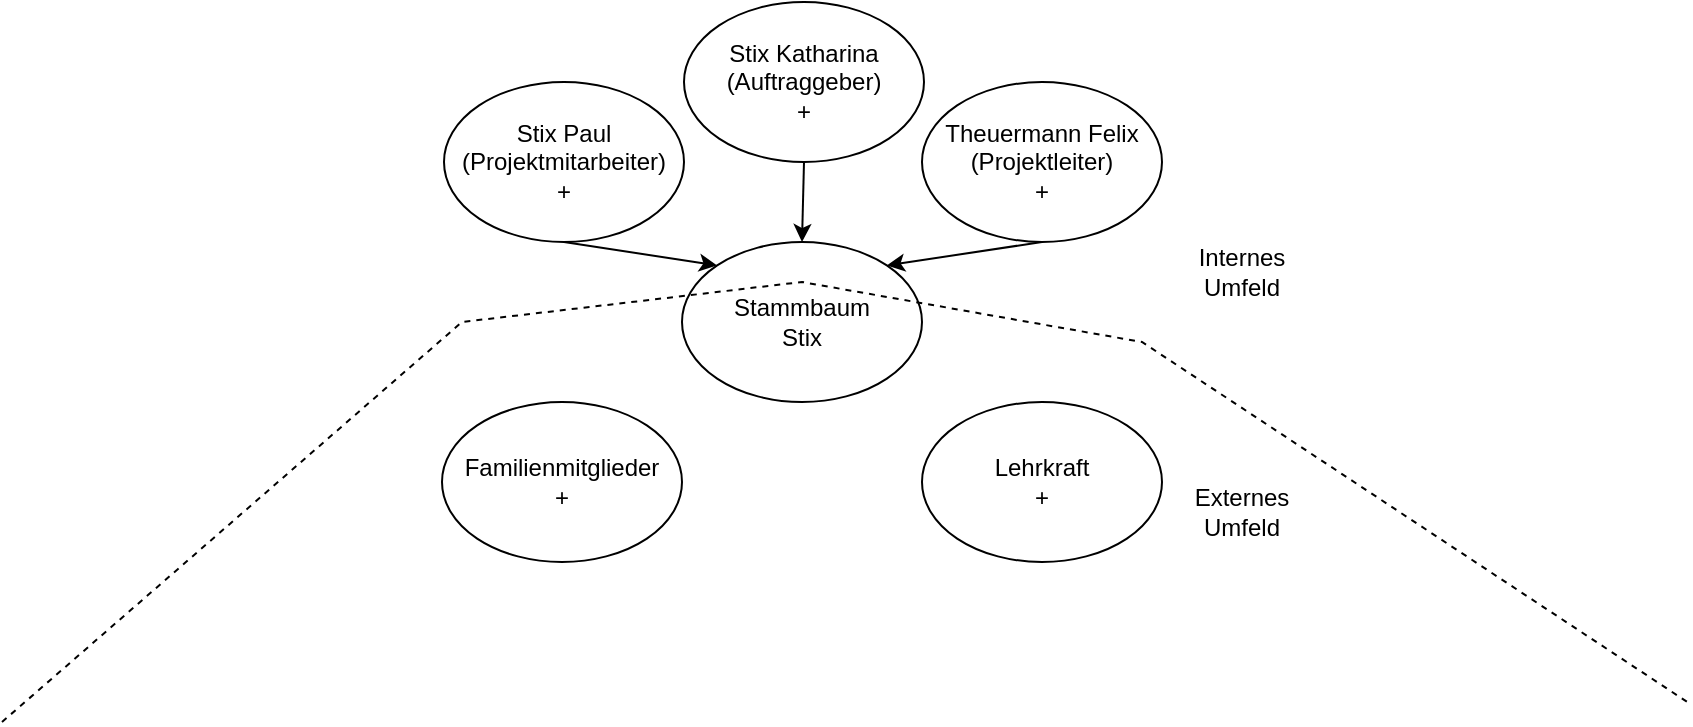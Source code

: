 <mxfile version="28.2.5">
  <diagram name="Page-1" id="mKZQ9G3cTZgD_wpmvm0C">
    <mxGraphModel dx="744" dy="429" grid="1" gridSize="10" guides="1" tooltips="1" connect="1" arrows="1" fold="1" page="1" pageScale="1" pageWidth="850" pageHeight="1100" math="0" shadow="0">
      <root>
        <mxCell id="0" />
        <mxCell id="1" parent="0" />
        <mxCell id="0ZmYd15Cm5hf3Bv5mnIg-1" value="Stammbaum&lt;div&gt;Stix&lt;/div&gt;" style="ellipse;whiteSpace=wrap;html=1;" parent="1" vertex="1">
          <mxGeometry x="350" y="160" width="120" height="80" as="geometry" />
        </mxCell>
        <mxCell id="0ZmYd15Cm5hf3Bv5mnIg-2" value="Stix Katharina&lt;div&gt;(Auftraggeber)&lt;/div&gt;&lt;div&gt;+&lt;/div&gt;" style="ellipse;whiteSpace=wrap;html=1;" parent="1" vertex="1">
          <mxGeometry x="351" y="40" width="120" height="80" as="geometry" />
        </mxCell>
        <mxCell id="0ZmYd15Cm5hf3Bv5mnIg-3" value="Stix Paul&lt;div&gt;(Projektmitarbeiter)&lt;/div&gt;&lt;div&gt;+&lt;/div&gt;" style="ellipse;whiteSpace=wrap;html=1;" parent="1" vertex="1">
          <mxGeometry x="231" y="80" width="120" height="80" as="geometry" />
        </mxCell>
        <mxCell id="0ZmYd15Cm5hf3Bv5mnIg-4" value="Theuermann Felix&lt;div&gt;(Projektleiter)&lt;/div&gt;&lt;div&gt;+&lt;/div&gt;" style="ellipse;whiteSpace=wrap;html=1;" parent="1" vertex="1">
          <mxGeometry x="470" y="80" width="120" height="80" as="geometry" />
        </mxCell>
        <mxCell id="0ZmYd15Cm5hf3Bv5mnIg-6" value="" style="endArrow=classic;html=1;rounded=0;exitX=0.5;exitY=1;exitDx=0;exitDy=0;entryX=0.5;entryY=0;entryDx=0;entryDy=0;" parent="1" source="0ZmYd15Cm5hf3Bv5mnIg-2" target="0ZmYd15Cm5hf3Bv5mnIg-1" edge="1">
          <mxGeometry width="50" height="50" relative="1" as="geometry">
            <mxPoint x="360" y="250" as="sourcePoint" />
            <mxPoint x="410" y="200" as="targetPoint" />
          </mxGeometry>
        </mxCell>
        <mxCell id="0ZmYd15Cm5hf3Bv5mnIg-7" value="" style="endArrow=classic;html=1;rounded=0;exitX=0.5;exitY=1;exitDx=0;exitDy=0;entryX=0;entryY=0;entryDx=0;entryDy=0;" parent="1" source="0ZmYd15Cm5hf3Bv5mnIg-3" target="0ZmYd15Cm5hf3Bv5mnIg-1" edge="1">
          <mxGeometry width="50" height="50" relative="1" as="geometry">
            <mxPoint x="360" y="250" as="sourcePoint" />
            <mxPoint x="320" y="200" as="targetPoint" />
          </mxGeometry>
        </mxCell>
        <mxCell id="0ZmYd15Cm5hf3Bv5mnIg-8" value="" style="endArrow=classic;html=1;rounded=0;exitX=0.5;exitY=1;exitDx=0;exitDy=0;entryX=1;entryY=0;entryDx=0;entryDy=0;" parent="1" source="0ZmYd15Cm5hf3Bv5mnIg-4" target="0ZmYd15Cm5hf3Bv5mnIg-1" edge="1">
          <mxGeometry width="50" height="50" relative="1" as="geometry">
            <mxPoint x="360" y="250" as="sourcePoint" />
            <mxPoint x="550" y="240" as="targetPoint" />
          </mxGeometry>
        </mxCell>
        <mxCell id="0ZmYd15Cm5hf3Bv5mnIg-9" value="" style="endArrow=none;dashed=1;html=1;rounded=0;" parent="1" edge="1">
          <mxGeometry width="50" height="50" relative="1" as="geometry">
            <mxPoint x="10" y="400" as="sourcePoint" />
            <mxPoint x="852.667" y="390" as="targetPoint" />
            <Array as="points">
              <mxPoint x="240" y="200" />
              <mxPoint x="410" y="180" />
              <mxPoint x="580" y="210" />
            </Array>
          </mxGeometry>
        </mxCell>
        <mxCell id="0ZmYd15Cm5hf3Bv5mnIg-10" value="Familienmitglieder&lt;div&gt;+&lt;/div&gt;" style="ellipse;whiteSpace=wrap;html=1;" parent="1" vertex="1">
          <mxGeometry x="230" y="240" width="120" height="80" as="geometry" />
        </mxCell>
        <mxCell id="0ZmYd15Cm5hf3Bv5mnIg-11" value="Lehrkraft&lt;div&gt;+&lt;/div&gt;" style="ellipse;whiteSpace=wrap;html=1;" parent="1" vertex="1">
          <mxGeometry x="470" y="240" width="120" height="80" as="geometry" />
        </mxCell>
        <mxCell id="0ZmYd15Cm5hf3Bv5mnIg-12" value="Internes Umfeld" style="text;html=1;align=center;verticalAlign=middle;whiteSpace=wrap;rounded=0;" parent="1" vertex="1">
          <mxGeometry x="600" y="160" width="60" height="30" as="geometry" />
        </mxCell>
        <mxCell id="0ZmYd15Cm5hf3Bv5mnIg-13" value="Externes Umfeld" style="text;html=1;align=center;verticalAlign=middle;whiteSpace=wrap;rounded=0;" parent="1" vertex="1">
          <mxGeometry x="600" y="280" width="60" height="30" as="geometry" />
        </mxCell>
      </root>
    </mxGraphModel>
  </diagram>
</mxfile>
